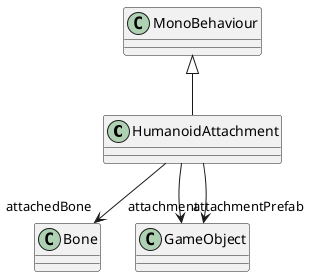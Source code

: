 @startuml
class HumanoidAttachment {
}
MonoBehaviour <|-- HumanoidAttachment
HumanoidAttachment --> "attachedBone" Bone
HumanoidAttachment --> "attachmentPrefab" GameObject
HumanoidAttachment --> "attachment" GameObject
@enduml
